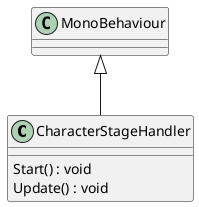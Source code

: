 @startuml
class CharacterStageHandler {
    Start() : void
    Update() : void
}
MonoBehaviour <|-- CharacterStageHandler
@enduml
